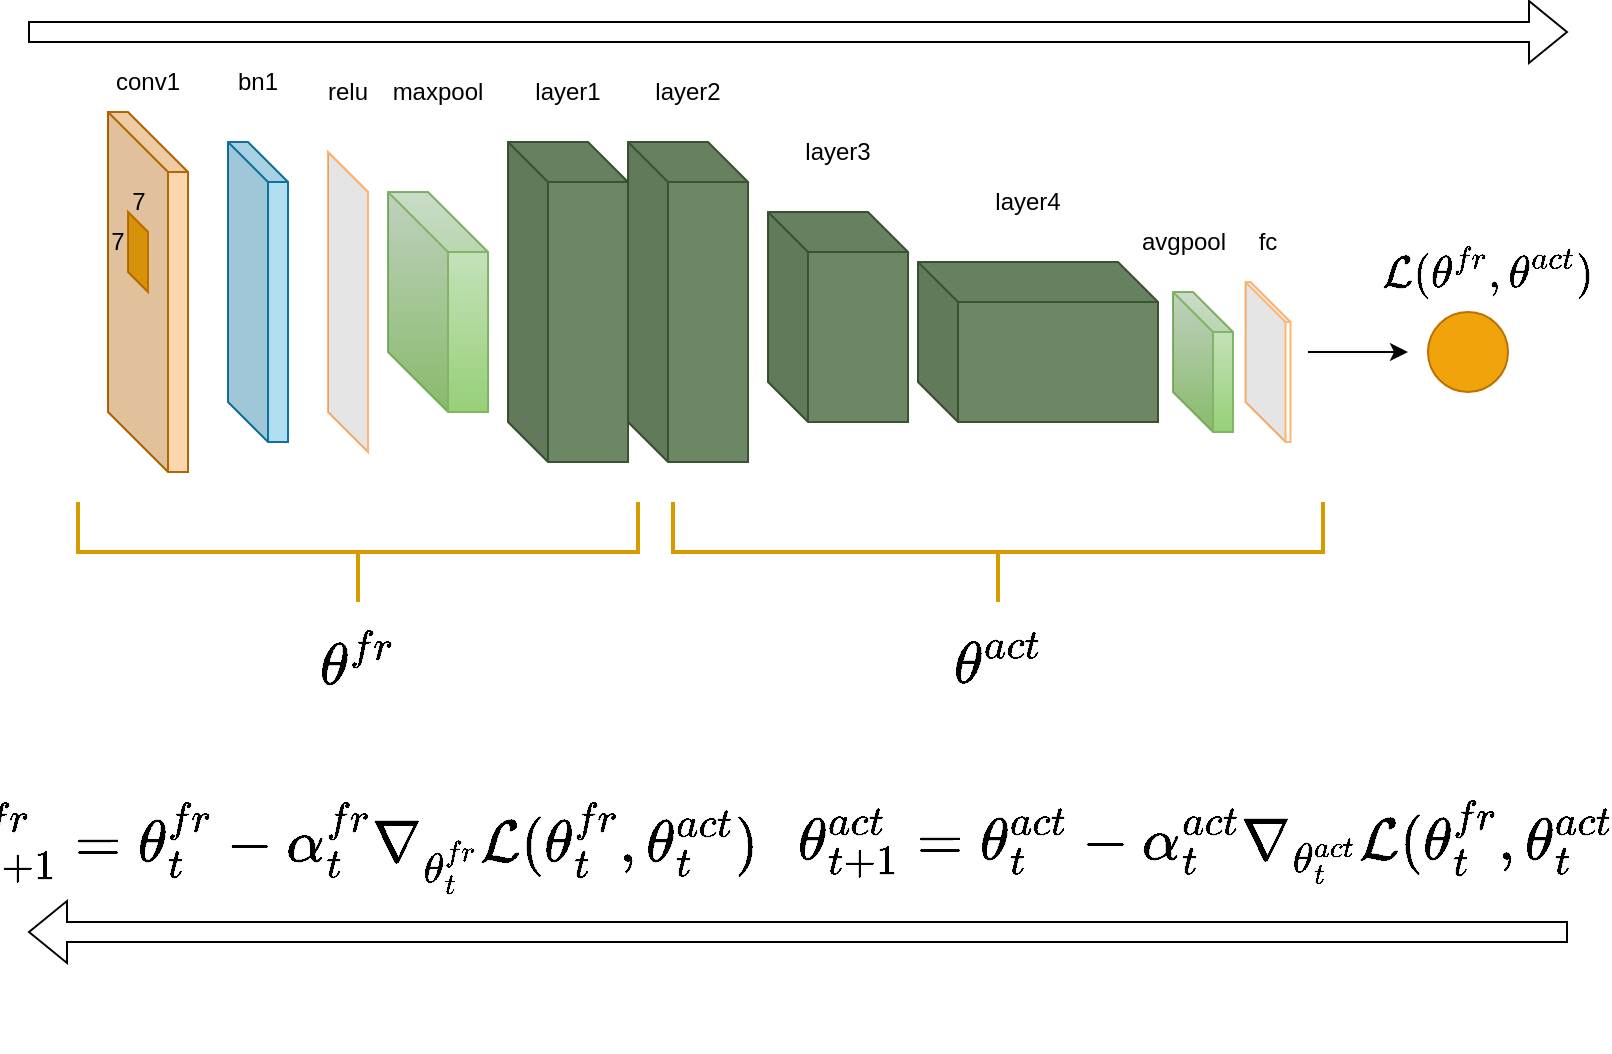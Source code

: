 <mxfile version="20.3.0" type="device"><diagram id="rn1lNynePTHZ1-irEC-8" name="Page-1"><mxGraphModel dx="1422" dy="831" grid="0" gridSize="10" guides="1" tooltips="1" connect="1" arrows="1" fold="1" page="1" pageScale="1" pageWidth="850" pageHeight="1100" math="1" shadow="0"><root><mxCell id="0"/><mxCell id="1" parent="0"/><mxCell id="bPObhnMUlr5ywF1Crysz-1" value="" style="shape=cube;whiteSpace=wrap;html=1;boundedLbl=1;backgroundOutline=1;darkOpacity=0.05;darkOpacity2=0.1;size=30;fillColor=#fad7ac;strokeColor=#b46504;" vertex="1" parent="1"><mxGeometry x="120" y="211" width="40" height="180" as="geometry"/></mxCell><mxCell id="bPObhnMUlr5ywF1Crysz-2" value="" style="shape=cube;whiteSpace=wrap;html=1;boundedLbl=1;backgroundOutline=1;darkOpacity=0.05;darkOpacity2=0.1;fillColor=#f0a30a;strokeColor=#BD7000;fontColor=#000000;" vertex="1" parent="1"><mxGeometry x="130" y="261" width="10" height="40" as="geometry"/></mxCell><mxCell id="bPObhnMUlr5ywF1Crysz-3" value="7" style="text;html=1;strokeColor=none;fillColor=none;align=center;verticalAlign=middle;whiteSpace=wrap;rounded=0;" vertex="1" parent="1"><mxGeometry x="102.5" y="241" width="65" height="30" as="geometry"/></mxCell><mxCell id="bPObhnMUlr5ywF1Crysz-4" value="7" style="text;html=1;strokeColor=none;fillColor=none;align=center;verticalAlign=middle;whiteSpace=wrap;rounded=0;" vertex="1" parent="1"><mxGeometry x="100" y="261" width="50" height="30" as="geometry"/></mxCell><mxCell id="bPObhnMUlr5ywF1Crysz-5" value="conv1" style="text;html=1;strokeColor=none;fillColor=none;align=center;verticalAlign=middle;whiteSpace=wrap;rounded=0;" vertex="1" parent="1"><mxGeometry x="110" y="181" width="60" height="30" as="geometry"/></mxCell><mxCell id="bPObhnMUlr5ywF1Crysz-6" value="" style="shape=cube;whiteSpace=wrap;html=1;boundedLbl=1;backgroundOutline=1;darkOpacity=0.05;darkOpacity2=0.1;strokeColor=#10739e;fillColor=#b1ddf0;" vertex="1" parent="1"><mxGeometry x="180" y="226" width="30" height="150" as="geometry"/></mxCell><mxCell id="bPObhnMUlr5ywF1Crysz-7" value="bn1" style="text;html=1;strokeColor=none;fillColor=none;align=center;verticalAlign=middle;whiteSpace=wrap;rounded=0;" vertex="1" parent="1"><mxGeometry x="165" y="181" width="60" height="30" as="geometry"/></mxCell><mxCell id="bPObhnMUlr5ywF1Crysz-8" value="" style="shape=cube;whiteSpace=wrap;html=1;boundedLbl=1;backgroundOutline=1;darkOpacity=0.05;darkOpacity2=0.1;strokeColor=#82b366;fillColor=#d5e8d4;gradientColor=#97d077;size=30;" vertex="1" parent="1"><mxGeometry x="260" y="251" width="50" height="110" as="geometry"/></mxCell><mxCell id="bPObhnMUlr5ywF1Crysz-9" value="maxpool" style="text;html=1;strokeColor=none;fillColor=none;align=center;verticalAlign=middle;whiteSpace=wrap;rounded=0;" vertex="1" parent="1"><mxGeometry x="255" y="186" width="60" height="30" as="geometry"/></mxCell><mxCell id="bPObhnMUlr5ywF1Crysz-10" value="" style="shape=cube;whiteSpace=wrap;html=1;boundedLbl=1;backgroundOutline=1;darkOpacity=0.05;darkOpacity2=0.1;strokeColor=#FFB570;" vertex="1" parent="1"><mxGeometry x="230" y="231" width="20" height="150" as="geometry"/></mxCell><mxCell id="bPObhnMUlr5ywF1Crysz-11" value="relu" style="text;html=1;strokeColor=none;fillColor=none;align=center;verticalAlign=middle;whiteSpace=wrap;rounded=0;" vertex="1" parent="1"><mxGeometry x="210" y="186" width="60" height="30" as="geometry"/></mxCell><mxCell id="bPObhnMUlr5ywF1Crysz-12" value="" style="shape=cube;whiteSpace=wrap;html=1;boundedLbl=1;backgroundOutline=1;darkOpacity=0.05;darkOpacity2=0.1;strokeColor=#3A5431;fillColor=#6d8764;fontColor=#ffffff;" vertex="1" parent="1"><mxGeometry x="320" y="226" width="60" height="160" as="geometry"/></mxCell><mxCell id="bPObhnMUlr5ywF1Crysz-13" value="&lt;div&gt;layer1&lt;/div&gt;" style="text;html=1;strokeColor=none;fillColor=none;align=center;verticalAlign=middle;whiteSpace=wrap;rounded=0;" vertex="1" parent="1"><mxGeometry x="320" y="186" width="60" height="30" as="geometry"/></mxCell><mxCell id="bPObhnMUlr5ywF1Crysz-14" value="" style="shape=cube;whiteSpace=wrap;html=1;boundedLbl=1;backgroundOutline=1;darkOpacity=0.05;darkOpacity2=0.1;strokeColor=#3A5431;fillColor=#6d8764;fontColor=#ffffff;" vertex="1" parent="1"><mxGeometry x="380" y="226" width="60" height="160" as="geometry"/></mxCell><mxCell id="bPObhnMUlr5ywF1Crysz-15" value="layer2" style="text;html=1;strokeColor=none;fillColor=none;align=center;verticalAlign=middle;whiteSpace=wrap;rounded=0;" vertex="1" parent="1"><mxGeometry x="380" y="186" width="60" height="30" as="geometry"/></mxCell><mxCell id="bPObhnMUlr5ywF1Crysz-16" value="" style="shape=cube;whiteSpace=wrap;html=1;boundedLbl=1;backgroundOutline=1;darkOpacity=0.05;darkOpacity2=0.1;strokeColor=#3A5431;fillColor=#6d8764;fontColor=#ffffff;" vertex="1" parent="1"><mxGeometry x="450" y="261" width="70" height="105" as="geometry"/></mxCell><mxCell id="bPObhnMUlr5ywF1Crysz-17" value="" style="shape=cube;whiteSpace=wrap;html=1;boundedLbl=1;backgroundOutline=1;darkOpacity=0.05;darkOpacity2=0.1;strokeColor=#3A5431;fillColor=#6d8764;fontColor=#ffffff;" vertex="1" parent="1"><mxGeometry x="525" y="286" width="120" height="80" as="geometry"/></mxCell><mxCell id="bPObhnMUlr5ywF1Crysz-18" value="" style="shape=cube;whiteSpace=wrap;html=1;boundedLbl=1;backgroundOutline=1;darkOpacity=0.05;darkOpacity2=0.1;strokeColor=#82b366;fillColor=#d5e8d4;gradientColor=#97d077;" vertex="1" parent="1"><mxGeometry x="652.5" y="301" width="30" height="70" as="geometry"/></mxCell><mxCell id="bPObhnMUlr5ywF1Crysz-19" value="avgpool" style="text;html=1;strokeColor=none;fillColor=none;align=center;verticalAlign=middle;whiteSpace=wrap;rounded=0;" vertex="1" parent="1"><mxGeometry x="627.5" y="261" width="60" height="30" as="geometry"/></mxCell><mxCell id="bPObhnMUlr5ywF1Crysz-20" value="" style="endArrow=none;html=1;rounded=0;startArrow=none;" edge="1" parent="1" source="bPObhnMUlr5ywF1Crysz-22"><mxGeometry width="50" height="50" relative="1" as="geometry"><mxPoint x="705" y="335.5" as="sourcePoint"/><mxPoint x="705" y="335.5" as="targetPoint"/></mxGeometry></mxCell><mxCell id="bPObhnMUlr5ywF1Crysz-21" value="fc" style="text;html=1;strokeColor=none;fillColor=none;align=center;verticalAlign=middle;whiteSpace=wrap;rounded=0;" vertex="1" parent="1"><mxGeometry x="670" y="261" width="60" height="30" as="geometry"/></mxCell><mxCell id="bPObhnMUlr5ywF1Crysz-22" value="" style="shape=cube;whiteSpace=wrap;html=1;boundedLbl=1;backgroundOutline=1;darkOpacity=0.05;darkOpacity2=0.1;strokeColor=#FFB570;" vertex="1" parent="1"><mxGeometry x="688.75" y="296" width="22.5" height="80" as="geometry"/></mxCell><mxCell id="bPObhnMUlr5ywF1Crysz-23" value="layer3" style="text;html=1;strokeColor=none;fillColor=none;align=center;verticalAlign=middle;whiteSpace=wrap;rounded=0;" vertex="1" parent="1"><mxGeometry x="455" y="216" width="60" height="30" as="geometry"/></mxCell><mxCell id="bPObhnMUlr5ywF1Crysz-24" value="layer4" style="text;html=1;strokeColor=none;fillColor=none;align=center;verticalAlign=middle;whiteSpace=wrap;rounded=0;" vertex="1" parent="1"><mxGeometry x="550" y="241" width="60" height="30" as="geometry"/></mxCell><mxCell id="bPObhnMUlr5ywF1Crysz-25" value="" style="ellipse;whiteSpace=wrap;html=1;aspect=fixed;fillColor=#f0a30a;strokeColor=#BD7000;fontColor=#000000;" vertex="1" parent="1"><mxGeometry x="780" y="311" width="40" height="40" as="geometry"/></mxCell><mxCell id="bPObhnMUlr5ywF1Crysz-26" value="$$\mathcal{L}(\theta^{fr}, \theta^{act})$$" style="text;html=1;strokeColor=none;fillColor=none;align=center;verticalAlign=middle;whiteSpace=wrap;rounded=0;fontSize=19;" vertex="1" parent="1"><mxGeometry x="780" y="276" width="60" height="30" as="geometry"/></mxCell><mxCell id="bPObhnMUlr5ywF1Crysz-27" value="" style="endArrow=classic;html=1;rounded=0;" edge="1" parent="1"><mxGeometry width="50" height="50" relative="1" as="geometry"><mxPoint x="720" y="331" as="sourcePoint"/><mxPoint x="770" y="331" as="targetPoint"/></mxGeometry></mxCell><mxCell id="bPObhnMUlr5ywF1Crysz-28" value="" style="shape=flexArrow;endArrow=classic;html=1;rounded=0;fontSize=25;sourcePerimeterSpacing=12;" edge="1" parent="1"><mxGeometry width="50" height="50" relative="1" as="geometry"><mxPoint x="80" y="171" as="sourcePoint"/><mxPoint x="850" y="171" as="targetPoint"/></mxGeometry></mxCell><mxCell id="bPObhnMUlr5ywF1Crysz-29" value="" style="shape=flexArrow;endArrow=classic;html=1;rounded=0;fontSize=25;sourcePerimeterSpacing=12;" edge="1" parent="1"><mxGeometry width="50" height="50" relative="1" as="geometry"><mxPoint x="850" y="621" as="sourcePoint"/><mxPoint x="80" y="621" as="targetPoint"/></mxGeometry></mxCell><mxCell id="bPObhnMUlr5ywF1Crysz-30" value="$$\theta_{t+1}^{act} = \theta_{t}^{act} - \alpha_t^{act} \nabla_{\theta_{t}^{act}} \mathcal{L}(\theta_{t}^{fr}, \theta_{t}^{act})$$" style="text;html=1;strokeColor=none;fillColor=none;align=center;verticalAlign=middle;whiteSpace=wrap;rounded=0;fontSize=25;" vertex="1" parent="1"><mxGeometry x="645" y="561" width="60" height="30" as="geometry"/></mxCell><mxCell id="bPObhnMUlr5ywF1Crysz-31" value="$$\theta_{t+1}^{fr} = \theta_{t}^{fr} - \alpha_t^{fr}\nabla_{\theta_t^{fr}} \mathcal{L}(\theta_t^{fr}, \theta_t^{act})$$" style="text;html=1;strokeColor=none;fillColor=none;align=center;verticalAlign=middle;whiteSpace=wrap;rounded=0;fontSize=25;" vertex="1" parent="1"><mxGeometry x="215" y="563.5" width="60" height="30" as="geometry"/></mxCell><mxCell id="bPObhnMUlr5ywF1Crysz-33" value="" style="strokeWidth=2;html=1;shape=mxgraph.flowchart.annotation_2;align=left;labelPosition=right;pointerEvents=1;rotation=-90;fillColor=#ffe6cc;strokeColor=#d79b00;" vertex="1" parent="1"><mxGeometry x="220" y="291" width="50" height="280" as="geometry"/></mxCell><mxCell id="bPObhnMUlr5ywF1Crysz-34" value="" style="strokeWidth=2;html=1;shape=mxgraph.flowchart.annotation_2;align=left;labelPosition=right;pointerEvents=1;rotation=-90;fillColor=#ffe6cc;strokeColor=#d79b00;" vertex="1" parent="1"><mxGeometry x="540" y="268.5" width="50" height="325" as="geometry"/></mxCell><mxCell id="bPObhnMUlr5ywF1Crysz-35" value="&lt;font style=&quot;font-size: 25px;&quot;&gt;$$\theta^{fr}$$&lt;/font&gt;" style="text;html=1;strokeColor=none;fillColor=none;align=center;verticalAlign=middle;whiteSpace=wrap;rounded=0;strokeWidth=16;" vertex="1" parent="1"><mxGeometry x="215" y="471" width="60" height="30" as="geometry"/></mxCell><mxCell id="bPObhnMUlr5ywF1Crysz-42" value="&lt;font style=&quot;font-size: 25px;&quot;&gt;$$\theta^{act}$$&lt;/font&gt;" style="text;html=1;strokeColor=none;fillColor=none;align=center;verticalAlign=middle;whiteSpace=wrap;rounded=0;strokeWidth=16;" vertex="1" parent="1"><mxGeometry x="535" y="471" width="60" height="30" as="geometry"/></mxCell></root></mxGraphModel></diagram></mxfile>
